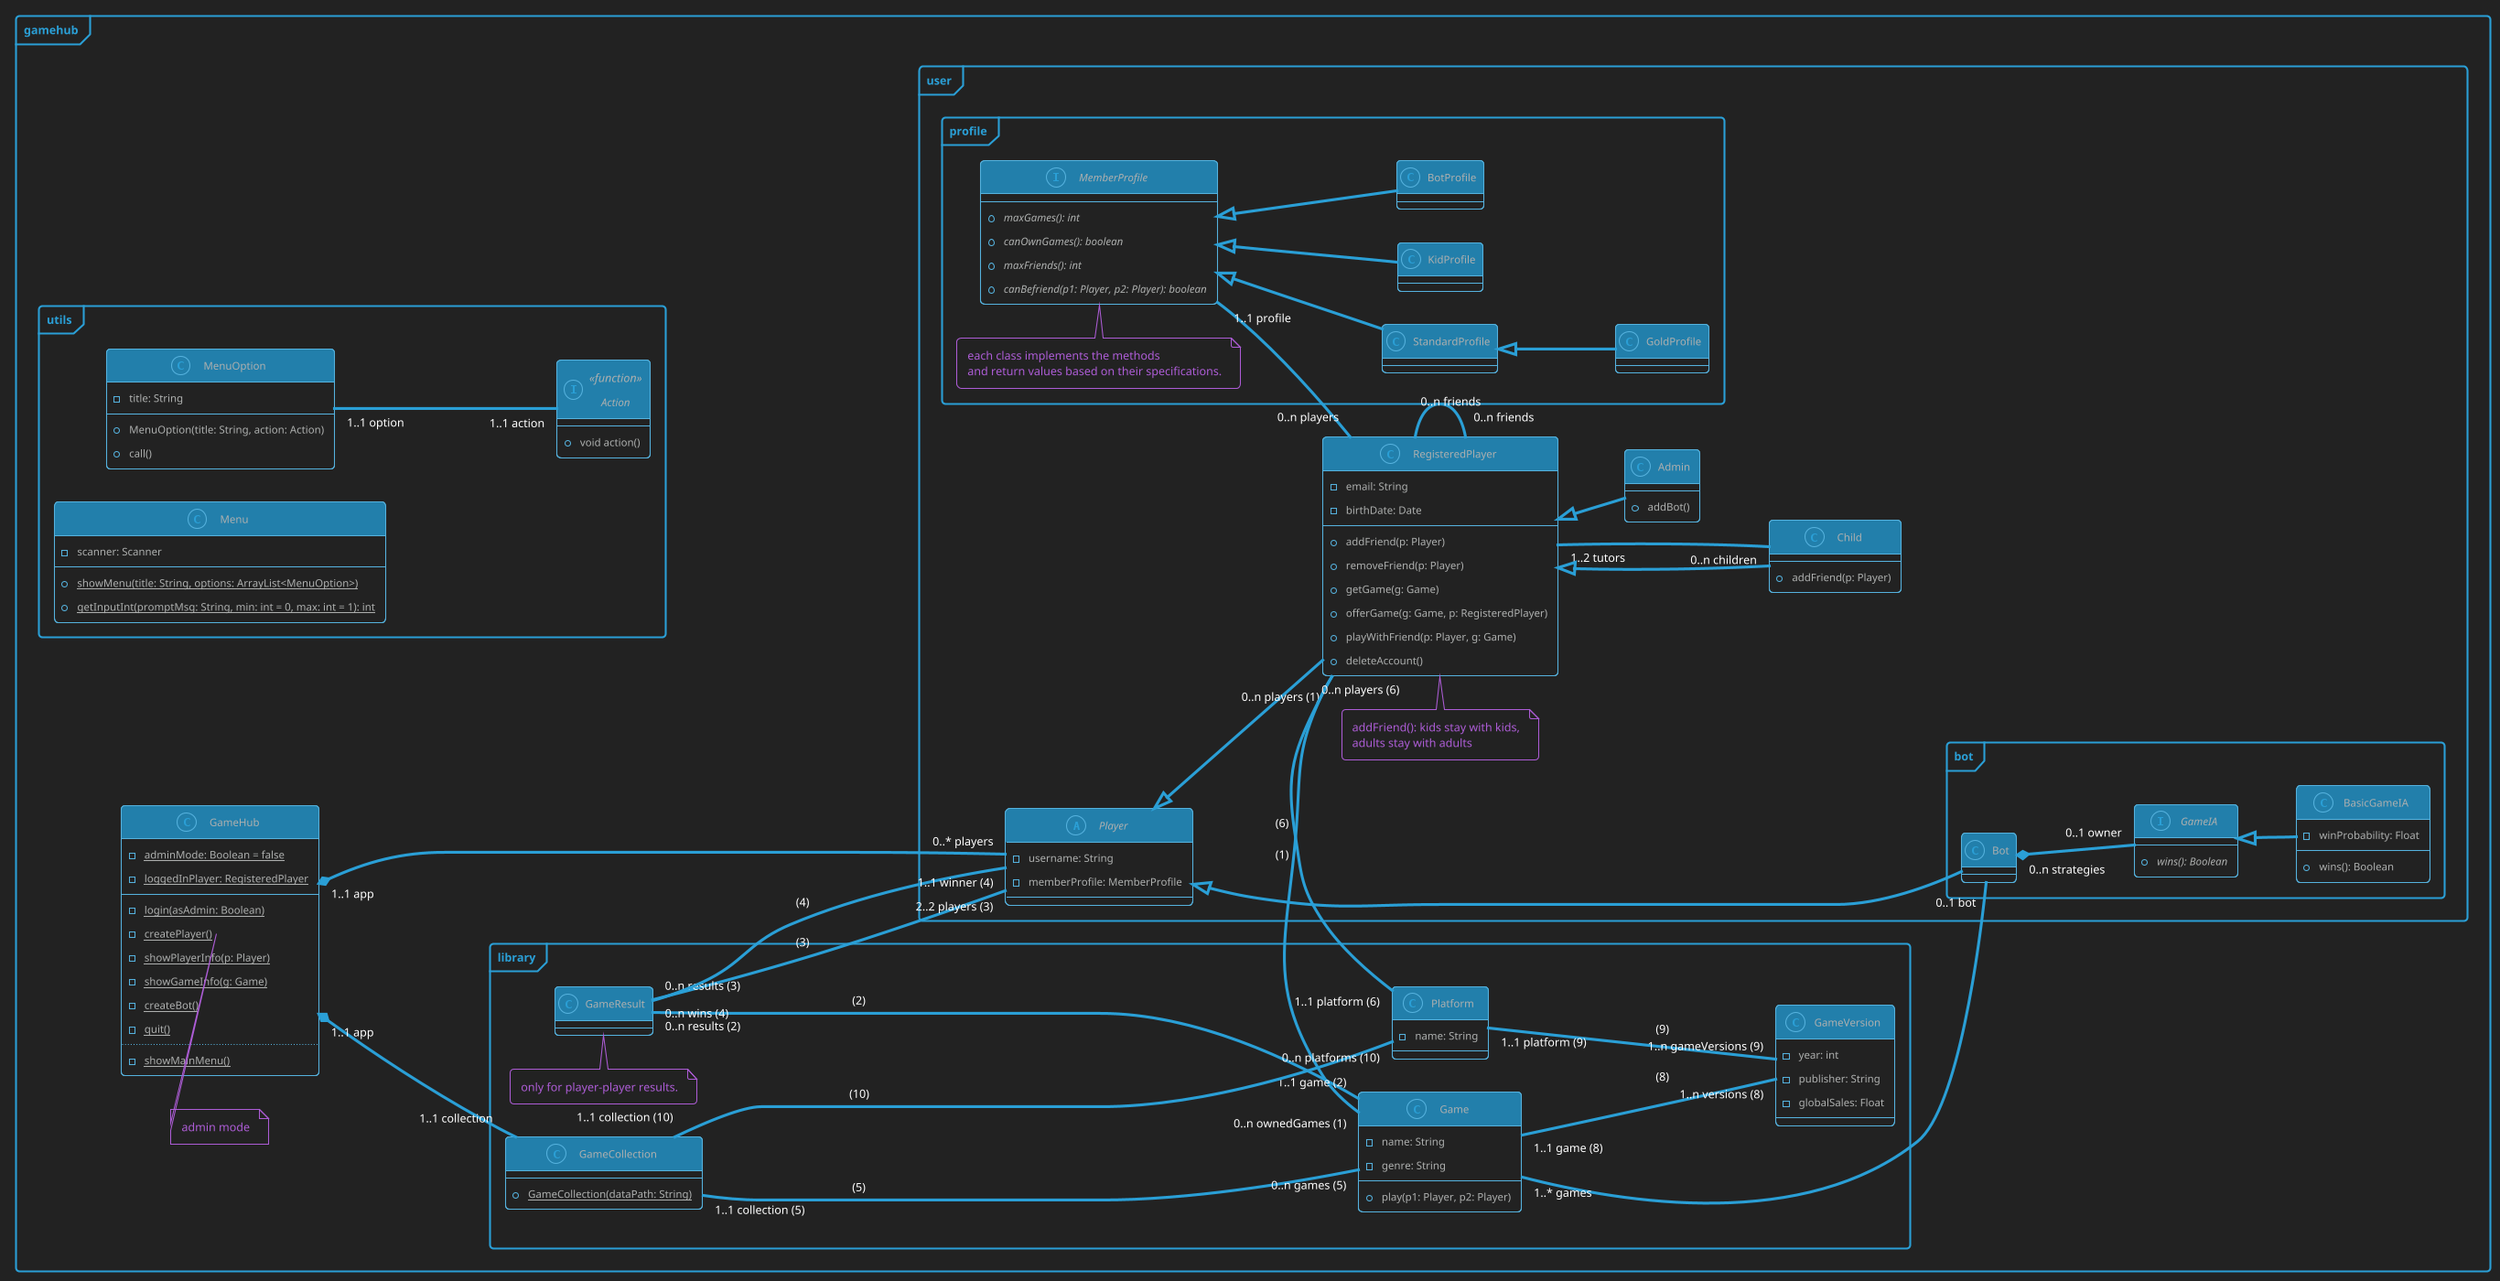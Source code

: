 @startuml architecture_draft

!theme cyborg-outline
skinparam BackgroundColor #222222
'skinparam groupInheritance 2
skinparam PackageStyle frame
'skinparam linetype ortho
left to right direction





package gamehub {

    class GameHub {
        - {static} adminMode: Boolean = false
        - {static} loggedInPlayer: RegisteredPlayer
        --
        - {static} login(asAdmin: Boolean)
        - {static} createPlayer()
        - {static} showPlayerInfo(p: Player)
        - {static} showGameInfo(g: Game)
        - {static} createBot()
        - {static} quit()
        ..
        - {static} showMainMenu()
    }
    note left of GameHub::createPlayer
        admin mode
    end note





    package utils {
        interface Action <<function>> {
            + void action()
        }

        class MenuOption {
            - title: String
            --
            + MenuOption(title: String, action: Action)
            + call()
        }
        MenuOption "1..1 option" --- "1..1 action" Action

        class Menu {
            - scanner: Scanner
            --
            + {static} showMenu(title: String, options: ArrayList<MenuOption>)
            + {static} getInputInt(promptMsg: String, min: int = 0, max: int = 1): int
        }
    }





    package user {
        abstract class Player {
            - username: String
            - memberProfile: MemberProfile
        }
        GameHub "1..1 app" *-- "0..* players" Player





        package profile {
            interface MemberProfile {
                + {abstract} maxGames(): int
                + {abstract} canOwnGames(): boolean
                + {abstract} maxFriends(): int
                + {abstract} canBefriend(p1: Player, p2: Player): boolean
            }

            note top of MemberProfile
                each class implements the methods
                and return values based on their specifications.
            end note

            class StandardProfile {}
            MemberProfile <|-down- StandardProfile 
            class GoldProfile {}
            StandardProfile <|-down- GoldProfile 
            class KidProfile {}
            MemberProfile <|-down- KidProfile 
            class BotProfile {}
            MemberProfile <|-down- BotProfile 
        }





        class RegisteredPlayer {
            - email: String
            - birthDate: Date
            --
            + addFriend(p: Player)
            + removeFriend(p: Player)
            + getGame(g: Game)
            + offerGame(g: Game, p: RegisteredPlayer)
            + playWithFriend(p: Player, g: Game)
            + deleteAccount()
        }
        Player <|-down- RegisteredPlayer
        RegisteredPlayer "0..n friends \n" -- "0..n friends" RegisteredPlayer
        MemberProfile "1..1 profile" -- "0..n players" RegisteredPlayer

        note top of RegisteredPlayer
            addFriend(): kids stay with kids,
            adults stay with adults
        end note





        class Child {
            --
            + addFriend(p: Player)
        }
        Child "0..n children" --- "1..2 tutors" RegisteredPlayer

        note right of Child::tutors
            min 1 and max 2.
        end note

        RegisteredPlayer <|-down- Child





        class Admin {
            --
            + addBot()
        }
        RegisteredPlayer <|-- Admin





        package bot {
            class Bot {}
            Player <|-down---- Bot





            interface GameIA {
                + {abstract} wins(): Boolean
            }
            Bot "0..n strategies" *--- "0..1 owner" GameIA

            class BasicGameIA {
                - winProbability: Float
                --
                + wins(): Boolean
            }
            GameIA <|-down- BasicGameIA
        }
    }





    package library {
        class Game {
            - name: String
            - genre: String
            --
            + play(p1: Player, p2: Player)
        }
        RegisteredPlayer "0..n players (1)" ----- "0..n ownedGames (1)" Game: (1)
        Game "1..* games" -- "0..1 bot" Bot





        class GameVersion {
            - year: int
            - publisher: String
            - globalSales: Float
        }
        Game "1..1 game (8)" --- "1..n versions (8)" GameVersion: (8)
        Platform "1..1 platform (9)" --- "1..n gameVersions (9)" GameVersion: (9)




        class GameResult {}
        GameResult "0..n results (2)" ----- "1..1 game (2)" Game: (2)
        GameResult "0..n results (3)" ---- "2..2 players (3)" Player: (3)
        GameResult "0..n wins (4)" ---- "1..1 winner (4)" Player: (4)
        note top of GameResult
            only for player-player results.
        end note





        class GameCollection {
            --
            + {static} GameCollection(dataPath: String)
        }
        GameCollection "1..1 collection (5)" ----- "0..n games (5)" Game: (5)
        GameCollection "1..1 collection (10)" ----- "0..n platforms (10)" Platform: (10)
        GameHub "1..1 app" *--- "1..1 collection" GameCollection





        class Platform {
            - name: String
        }
        Platform "1..1 platform (6)" ----- "0..n players (6)" RegisteredPlayer: (6)
    }

}





@enduml